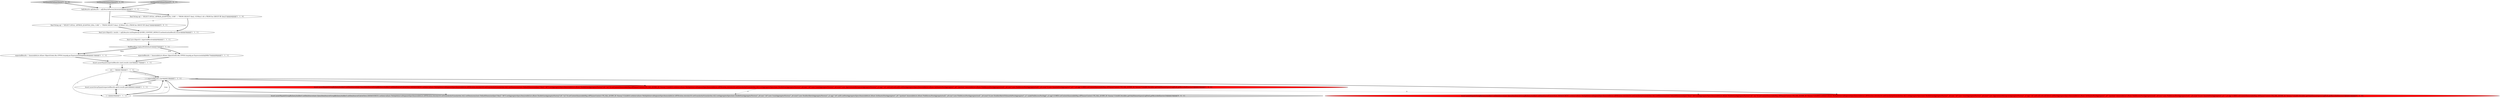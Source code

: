digraph {
16 [style = filled, label = "Assert.assertEquals(GroupByQuery.builder().setDataSource(new QueryDataSource(GroupByQuery.builder().setDataSource(CalciteTests.DATASOURCE1).setInterval(new MultipleIntervalSegmentSpec(ImmutableList.of(Filtration.eternity()))).setGranularity(Granularities.ALL).setDimensions(new DefaultDimensionSpec(\"dim2\",\"d0\")).setAggregatorSpecs(ImmutableList.of(new DoubleSumAggregatorFactory(\"a0\",\"m1\"))).setContext(ImmutableMap.of(PlannerContext.CTX_SQL_QUERY_ID,\"dummy\")).build())).setInterval(new MultipleIntervalSegmentSpec(ImmutableList.of(Filtration.eternity()))).setGranularity(Granularities.ALL).setAggregatorSpecs(new DoubleSumAggregatorFactory(\"_a0:sum\",\"a0\"),new CountAggregatorFactory(\"_a0:count\"),new DoublesSketchAggregatorFactory(\"_a1:agg\",\"a0\",null)).setPostAggregatorSpecs(ImmutableList.of(new ArithmeticPostAggregator(\"_a0\",\"quotient\",ImmutableList.of(new FieldAccessPostAggregator(null,\"_a0:sum\"),new FieldAccessPostAggregator(null,\"_a0:count\"))),new DoublesSketchToQuantilePostAggregator(\"_a1\",makeFieldAccessPostAgg(\"_a1:agg\"),0.98f))).setContext(ImmutableMap.of(PlannerContext.CTX_SQL_QUERY_ID,\"dummy\")).build(),Iterables.getOnlyElement(queryLogHook.getRecordedQueries()))@@@23@@@['0', '0', '1']", fillcolor = lightgray, shape = ellipse image = "AAA0AAABBB3BBB"];
1 [style = filled, label = "testQuantileOnInnerQuery['1', '0', '0']", fillcolor = lightgray, shape = diamond image = "AAA0AAABBB1BBB"];
5 [style = filled, label = "Assert.assertEquals(expectedResults.size(),results.size())@@@17@@@['1', '1', '1']", fillcolor = white, shape = ellipse image = "AAA0AAABBB1BBB"];
7 [style = filled, label = "final List<Object((> results = sqlLifecycle.runSimple(sql,QUERY_CONTEXT_DEFAULT,authenticationResult).toList()@@@5@@@['1', '1', '1']", fillcolor = white, shape = ellipse image = "AAA0AAABBB1BBB"];
14 [style = filled, label = "Assert.assertEquals(GroupByQuery.builder().setDataSource(new QueryDataSource(GroupByQuery.builder().setDataSource(CalciteTests.DATASOURCE1).setInterval(new MultipleIntervalSegmentSpec(ImmutableList.of(Filtration.eternity()))).setGranularity(Granularities.ALL).setDimensions(new DefaultDimensionSpec(\"dim2\",\"d0\")).setAggregatorSpecs(ImmutableList.of(new DoubleSumAggregatorFactory(\"a0\",\"m1\"))).setContext(ImmutableMap.of(PlannerContext.CTX_SQL_QUERY_ID,\"dummy\")).build())).setInterval(new MultipleIntervalSegmentSpec(ImmutableList.of(Filtration.eternity()))).setGranularity(Granularities.ALL).setAggregatorSpecs(new DoubleSumAggregatorFactory(\"_a0:sum\",\"a0\"),new CountAggregatorFactory(\"_a0:count\"),new ApproximateHistogramAggregatorFactory(\"_a1:agg\",\"a0\",null,null,null,null,false)).setPostAggregatorSpecs(ImmutableList.of(new ArithmeticPostAggregator(\"_a0\",\"quotient\",ImmutableList.of(new FieldAccessPostAggregator(null,\"_a0:sum\"),new FieldAccessPostAggregator(null,\"_a0:count\"))),new QuantilePostAggregator(\"_a1\",\"_a1:agg\",0.98f))).setContext(ImmutableMap.of(PlannerContext.CTX_SQL_QUERY_ID,\"dummy\")).build(),Iterables.getOnlyElement(queryLogHook.getRecordedQueries()))@@@23@@@['0', '1', '0']", fillcolor = red, shape = ellipse image = "AAA1AAABBB2BBB"];
8 [style = filled, label = "Assert.assertArrayEquals(expectedResults.get(i),results.get(i))@@@21@@@['1', '1', '1']", fillcolor = white, shape = ellipse image = "AAA0AAABBB1BBB"];
9 [style = filled, label = "Assert.assertEquals(GroupByQuery.builder().setDataSource(new QueryDataSource(GroupByQuery.builder().setDataSource(CalciteTests.DATASOURCE1).setInterval(new MultipleIntervalSegmentSpec(ImmutableList.of(Filtration.eternity()))).setGranularity(Granularities.ALL).setDimensions(new DefaultDimensionSpec(\"dim2\",\"d0\")).setAggregatorSpecs(ImmutableList.of(new DoubleSumAggregatorFactory(\"a0\",\"m1\"))).setContext(ImmutableMap.of(PlannerContext.CTX_SQL_QUERY_ID,\"dummy\")).build())).setInterval(new MultipleIntervalSegmentSpec(ImmutableList.of(Filtration.eternity()))).setGranularity(Granularities.ALL).setAggregatorSpecs(new DoubleSumAggregatorFactory(\"_a0:sum\",\"a0\"),new CountAggregatorFactory(\"_a0:count\"),new ApproximateHistogramAggregatorFactory(\"_a1:agg\",\"a0\",null,null,null,null)).setPostAggregatorSpecs(ImmutableList.of(new ArithmeticPostAggregator(\"_a0\",\"quotient\",ImmutableList.of(new FieldAccessPostAggregator(null,\"_a0:sum\"),new FieldAccessPostAggregator(null,\"_a0:count\"))),new QuantilePostAggregator(\"_a1\",\"_a1:agg\",0.98f))).setContext(ImmutableMap.of(PlannerContext.CTX_SQL_QUERY_ID,\"dummy\")).build(),Iterables.getOnlyElement(queryLogHook.getRecordedQueries()))@@@23@@@['1', '0', '0']", fillcolor = red, shape = ellipse image = "AAA1AAABBB1BBB"];
0 [style = filled, label = "final List<Object((> expectedResults@@@6@@@['1', '1', '1']", fillcolor = white, shape = ellipse image = "AAA0AAABBB1BBB"];
13 [style = filled, label = "expectedResults = ImmutableList.of(new Object((((edu.fdu.CPPDG.tinypdg.pe.ExpressionInfo@968c88)@@@13@@@['1', '1', '1']", fillcolor = white, shape = ellipse image = "AAA0AAABBB1BBB"];
6 [style = filled, label = "int i = 0@@@18@@@['1', '1', '1']", fillcolor = white, shape = ellipse image = "AAA0AAABBB1BBB"];
11 [style = filled, label = "i < expectedResults.size()@@@19@@@['1', '1', '1']", fillcolor = white, shape = diamond image = "AAA0AAABBB1BBB"];
4 [style = filled, label = "i++@@@20@@@['1', '1', '1']", fillcolor = white, shape = ellipse image = "AAA0AAABBB1BBB"];
12 [style = filled, label = "expectedResults = ImmutableList.of(new Object((((edu.fdu.CPPDG.tinypdg.pe.ExpressionInfo@968c7b)@@@8@@@['1', '1', '1']", fillcolor = white, shape = ellipse image = "AAA0AAABBB1BBB"];
15 [style = filled, label = "testQuantileOnInnerQuery['0', '1', '0']", fillcolor = lightgray, shape = diamond image = "AAA0AAABBB2BBB"];
17 [style = filled, label = "testQuantileOnInnerQuery['0', '0', '1']", fillcolor = lightgray, shape = diamond image = "AAA0AAABBB3BBB"];
18 [style = filled, label = "final String sql = \"SELECT AVG(x), APPROX_QUANTILE_DS(x, 0.98)\" + \"FROM (SELECT dim2, SUM(m1) AS x FROM foo GROUP BY dim2)\"@@@4@@@['0', '0', '1']", fillcolor = white, shape = ellipse image = "AAA0AAABBB3BBB"];
3 [style = filled, label = "SqlLifecycle sqlLifecycle = sqlLifecycleFactory.factorize()@@@3@@@['1', '1', '1']", fillcolor = white, shape = ellipse image = "AAA0AAABBB1BBB"];
2 [style = filled, label = "final String sql = \"SELECT AVG(x), APPROX_QUANTILE(x, 0.98)\" + \"FROM (SELECT dim2, SUM(m1) AS x FROM foo GROUP BY dim2)\"@@@4@@@['1', '1', '0']", fillcolor = white, shape = ellipse image = "AAA0AAABBB1BBB"];
10 [style = filled, label = "NullHandling.replaceWithDefault()@@@7@@@['1', '1', '1']", fillcolor = white, shape = diamond image = "AAA0AAABBB1BBB"];
11->16 [style = bold, label=""];
4->11 [style = solid, label="i"];
10->12 [style = dotted, label="true"];
6->4 [style = solid, label="i"];
9->16 [style = dashed, label="0"];
12->5 [style = bold, label=""];
11->14 [style = bold, label=""];
1->3 [style = bold, label=""];
7->0 [style = bold, label=""];
11->4 [style = dotted, label="true"];
11->9 [style = bold, label=""];
15->3 [style = bold, label=""];
6->8 [style = solid, label="i"];
4->8 [style = solid, label="i"];
3->18 [style = bold, label=""];
0->10 [style = bold, label=""];
9->14 [style = dashed, label="0"];
5->6 [style = bold, label=""];
3->2 [style = bold, label=""];
10->13 [style = bold, label=""];
6->11 [style = solid, label="i"];
10->12 [style = bold, label=""];
6->11 [style = bold, label=""];
10->13 [style = dotted, label="false"];
2->18 [style = dashed, label="0"];
17->3 [style = bold, label=""];
13->5 [style = bold, label=""];
11->8 [style = bold, label=""];
11->8 [style = dotted, label="true"];
2->7 [style = bold, label=""];
8->4 [style = bold, label=""];
18->7 [style = bold, label=""];
4->11 [style = bold, label=""];
}
